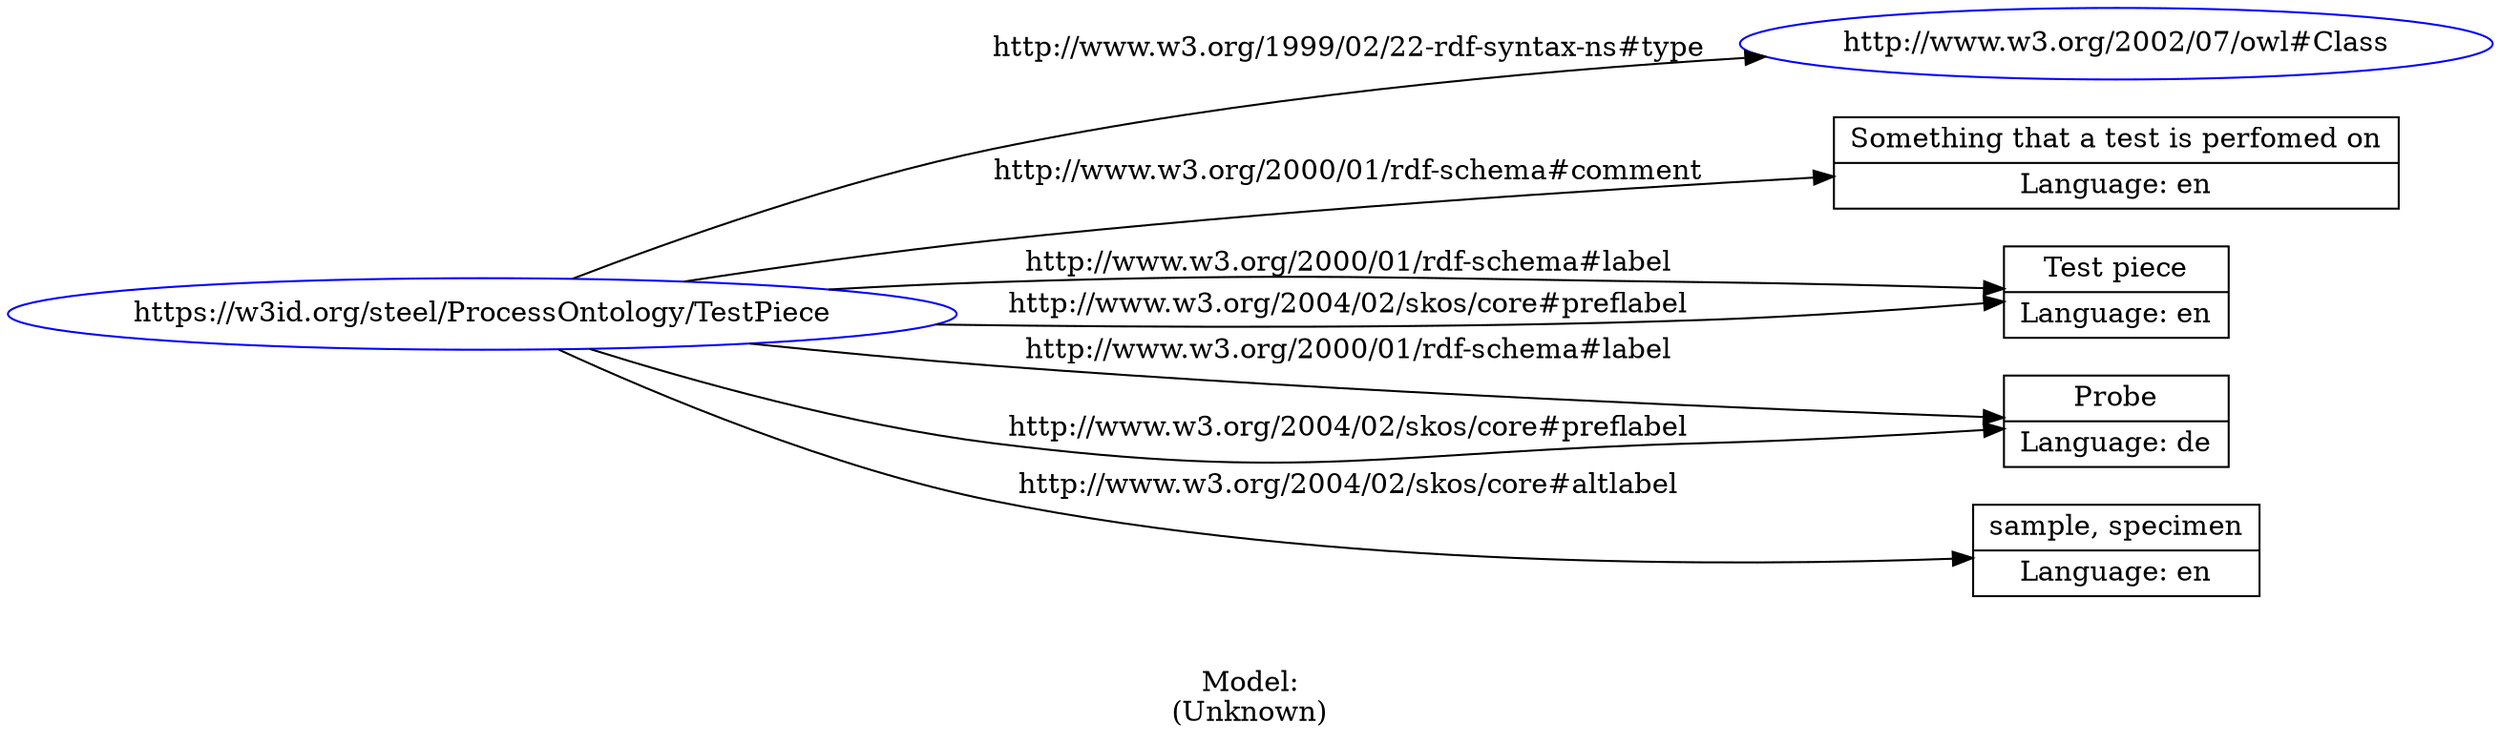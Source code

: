 digraph {
	rankdir = LR;
	charset="utf-8";

	"Rhttps://w3id.org/steel/ProcessOntology/TestPiece" -> "Rhttp://www.w3.org/2002/07/owl#Class" [ label="http://www.w3.org/1999/02/22-rdf-syntax-ns#type" ];
	"Rhttps://w3id.org/steel/ProcessOntology/TestPiece" -> "LSomething that a test is perfomed on|Language: en" [ label="http://www.w3.org/2000/01/rdf-schema#comment" ];
	"Rhttps://w3id.org/steel/ProcessOntology/TestPiece" -> "LTest piece|Language: en" [ label="http://www.w3.org/2000/01/rdf-schema#label" ];
	"Rhttps://w3id.org/steel/ProcessOntology/TestPiece" -> "LProbe|Language: de" [ label="http://www.w3.org/2000/01/rdf-schema#label" ];
	"Rhttps://w3id.org/steel/ProcessOntology/TestPiece" -> "Lsample, specimen|Language: en" [ label="http://www.w3.org/2004/02/skos/core#altlabel" ];
	"Rhttps://w3id.org/steel/ProcessOntology/TestPiece" -> "LTest piece|Language: en" [ label="http://www.w3.org/2004/02/skos/core#preflabel" ];
	"Rhttps://w3id.org/steel/ProcessOntology/TestPiece" -> "LProbe|Language: de" [ label="http://www.w3.org/2004/02/skos/core#preflabel" ];

	// Resources
	"Rhttps://w3id.org/steel/ProcessOntology/TestPiece" [ label="https://w3id.org/steel/ProcessOntology/TestPiece", shape = ellipse, color = blue ];
	"Rhttp://www.w3.org/2002/07/owl#Class" [ label="http://www.w3.org/2002/07/owl#Class", shape = ellipse, color = blue ];

	// Anonymous nodes

	// Literals
	"LSomething that a test is perfomed on|Language: en" [ label="Something that a test is perfomed on|Language: en", shape = record ];
	"LTest piece|Language: en" [ label="Test piece|Language: en", shape = record ];
	"LProbe|Language: de" [ label="Probe|Language: de", shape = record ];
	"Lsample, specimen|Language: en" [ label="sample, specimen|Language: en", shape = record ];

	label="\n\nModel:\n(Unknown)";
}
